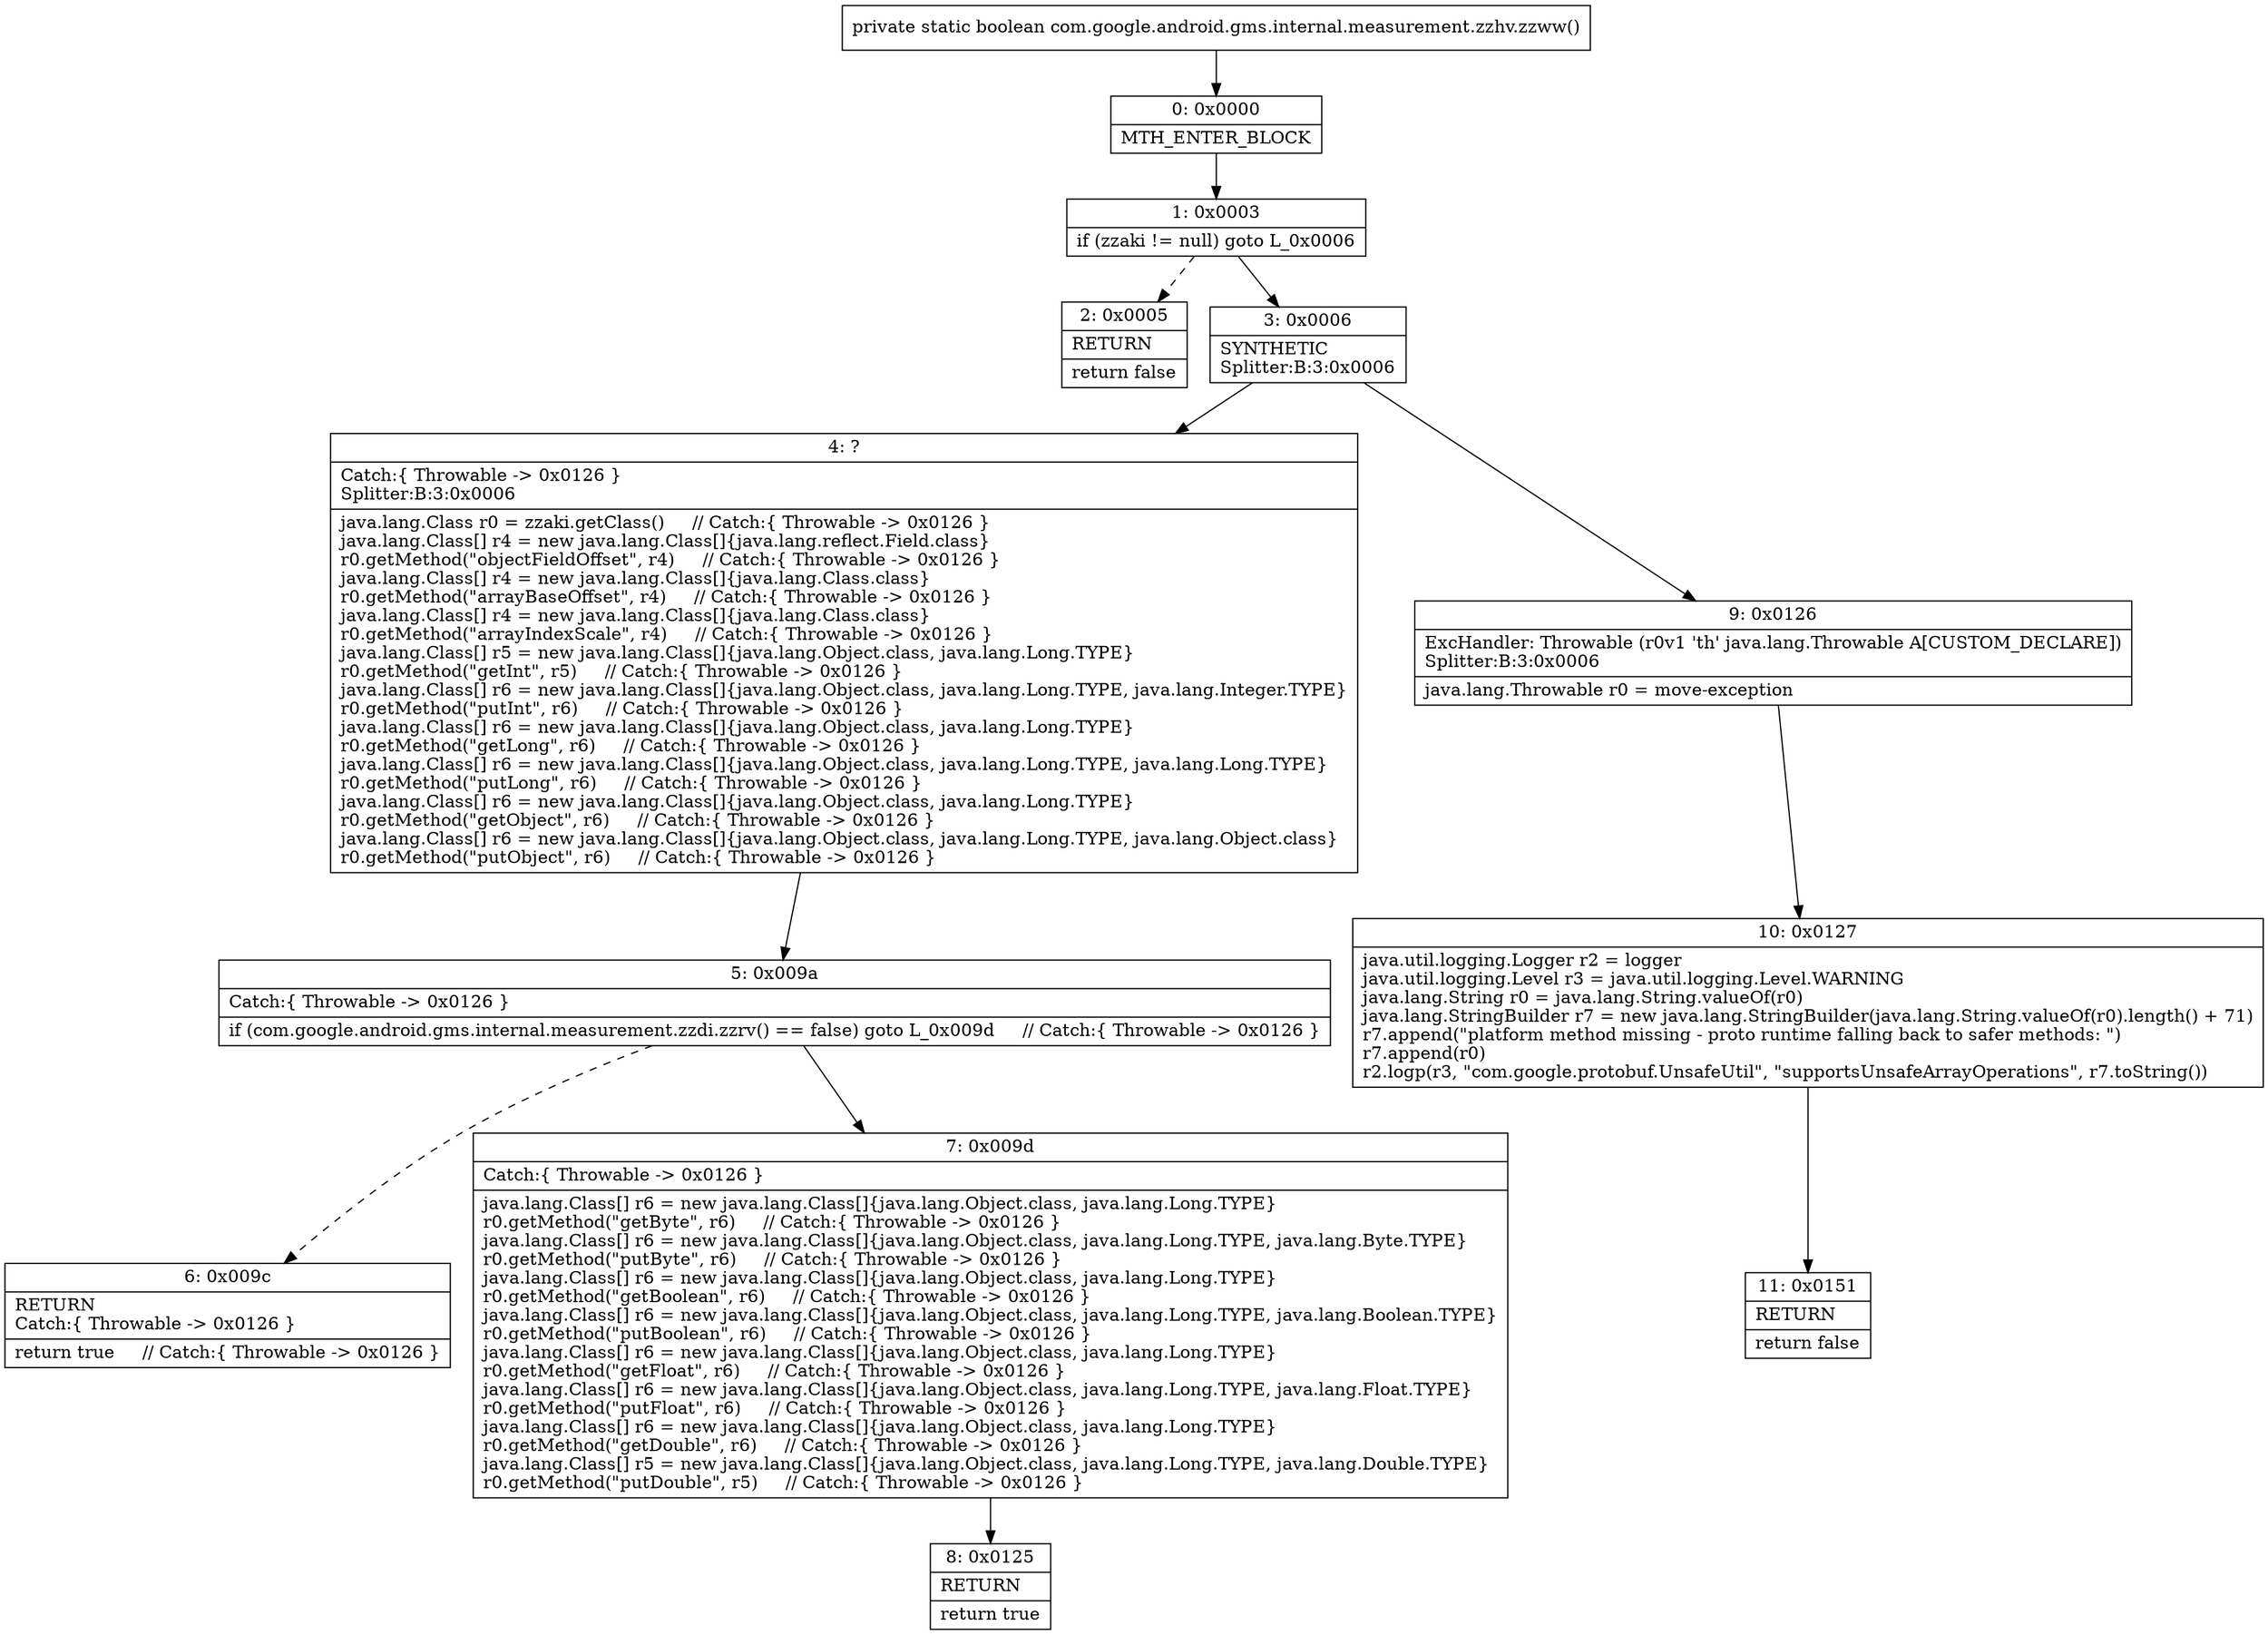 digraph "CFG forcom.google.android.gms.internal.measurement.zzhv.zzww()Z" {
Node_0 [shape=record,label="{0\:\ 0x0000|MTH_ENTER_BLOCK\l}"];
Node_1 [shape=record,label="{1\:\ 0x0003|if (zzaki != null) goto L_0x0006\l}"];
Node_2 [shape=record,label="{2\:\ 0x0005|RETURN\l|return false\l}"];
Node_3 [shape=record,label="{3\:\ 0x0006|SYNTHETIC\lSplitter:B:3:0x0006\l}"];
Node_4 [shape=record,label="{4\:\ ?|Catch:\{ Throwable \-\> 0x0126 \}\lSplitter:B:3:0x0006\l|java.lang.Class r0 = zzaki.getClass()     \/\/ Catch:\{ Throwable \-\> 0x0126 \}\ljava.lang.Class[] r4 = new java.lang.Class[]\{java.lang.reflect.Field.class\}\lr0.getMethod(\"objectFieldOffset\", r4)     \/\/ Catch:\{ Throwable \-\> 0x0126 \}\ljava.lang.Class[] r4 = new java.lang.Class[]\{java.lang.Class.class\}\lr0.getMethod(\"arrayBaseOffset\", r4)     \/\/ Catch:\{ Throwable \-\> 0x0126 \}\ljava.lang.Class[] r4 = new java.lang.Class[]\{java.lang.Class.class\}\lr0.getMethod(\"arrayIndexScale\", r4)     \/\/ Catch:\{ Throwable \-\> 0x0126 \}\ljava.lang.Class[] r5 = new java.lang.Class[]\{java.lang.Object.class, java.lang.Long.TYPE\}\lr0.getMethod(\"getInt\", r5)     \/\/ Catch:\{ Throwable \-\> 0x0126 \}\ljava.lang.Class[] r6 = new java.lang.Class[]\{java.lang.Object.class, java.lang.Long.TYPE, java.lang.Integer.TYPE\}\lr0.getMethod(\"putInt\", r6)     \/\/ Catch:\{ Throwable \-\> 0x0126 \}\ljava.lang.Class[] r6 = new java.lang.Class[]\{java.lang.Object.class, java.lang.Long.TYPE\}\lr0.getMethod(\"getLong\", r6)     \/\/ Catch:\{ Throwable \-\> 0x0126 \}\ljava.lang.Class[] r6 = new java.lang.Class[]\{java.lang.Object.class, java.lang.Long.TYPE, java.lang.Long.TYPE\}\lr0.getMethod(\"putLong\", r6)     \/\/ Catch:\{ Throwable \-\> 0x0126 \}\ljava.lang.Class[] r6 = new java.lang.Class[]\{java.lang.Object.class, java.lang.Long.TYPE\}\lr0.getMethod(\"getObject\", r6)     \/\/ Catch:\{ Throwable \-\> 0x0126 \}\ljava.lang.Class[] r6 = new java.lang.Class[]\{java.lang.Object.class, java.lang.Long.TYPE, java.lang.Object.class\}\lr0.getMethod(\"putObject\", r6)     \/\/ Catch:\{ Throwable \-\> 0x0126 \}\l}"];
Node_5 [shape=record,label="{5\:\ 0x009a|Catch:\{ Throwable \-\> 0x0126 \}\l|if (com.google.android.gms.internal.measurement.zzdi.zzrv() == false) goto L_0x009d     \/\/ Catch:\{ Throwable \-\> 0x0126 \}\l}"];
Node_6 [shape=record,label="{6\:\ 0x009c|RETURN\lCatch:\{ Throwable \-\> 0x0126 \}\l|return true     \/\/ Catch:\{ Throwable \-\> 0x0126 \}\l}"];
Node_7 [shape=record,label="{7\:\ 0x009d|Catch:\{ Throwable \-\> 0x0126 \}\l|java.lang.Class[] r6 = new java.lang.Class[]\{java.lang.Object.class, java.lang.Long.TYPE\}\lr0.getMethod(\"getByte\", r6)     \/\/ Catch:\{ Throwable \-\> 0x0126 \}\ljava.lang.Class[] r6 = new java.lang.Class[]\{java.lang.Object.class, java.lang.Long.TYPE, java.lang.Byte.TYPE\}\lr0.getMethod(\"putByte\", r6)     \/\/ Catch:\{ Throwable \-\> 0x0126 \}\ljava.lang.Class[] r6 = new java.lang.Class[]\{java.lang.Object.class, java.lang.Long.TYPE\}\lr0.getMethod(\"getBoolean\", r6)     \/\/ Catch:\{ Throwable \-\> 0x0126 \}\ljava.lang.Class[] r6 = new java.lang.Class[]\{java.lang.Object.class, java.lang.Long.TYPE, java.lang.Boolean.TYPE\}\lr0.getMethod(\"putBoolean\", r6)     \/\/ Catch:\{ Throwable \-\> 0x0126 \}\ljava.lang.Class[] r6 = new java.lang.Class[]\{java.lang.Object.class, java.lang.Long.TYPE\}\lr0.getMethod(\"getFloat\", r6)     \/\/ Catch:\{ Throwable \-\> 0x0126 \}\ljava.lang.Class[] r6 = new java.lang.Class[]\{java.lang.Object.class, java.lang.Long.TYPE, java.lang.Float.TYPE\}\lr0.getMethod(\"putFloat\", r6)     \/\/ Catch:\{ Throwable \-\> 0x0126 \}\ljava.lang.Class[] r6 = new java.lang.Class[]\{java.lang.Object.class, java.lang.Long.TYPE\}\lr0.getMethod(\"getDouble\", r6)     \/\/ Catch:\{ Throwable \-\> 0x0126 \}\ljava.lang.Class[] r5 = new java.lang.Class[]\{java.lang.Object.class, java.lang.Long.TYPE, java.lang.Double.TYPE\}\lr0.getMethod(\"putDouble\", r5)     \/\/ Catch:\{ Throwable \-\> 0x0126 \}\l}"];
Node_8 [shape=record,label="{8\:\ 0x0125|RETURN\l|return true\l}"];
Node_9 [shape=record,label="{9\:\ 0x0126|ExcHandler: Throwable (r0v1 'th' java.lang.Throwable A[CUSTOM_DECLARE])\lSplitter:B:3:0x0006\l|java.lang.Throwable r0 = move\-exception\l}"];
Node_10 [shape=record,label="{10\:\ 0x0127|java.util.logging.Logger r2 = logger\ljava.util.logging.Level r3 = java.util.logging.Level.WARNING\ljava.lang.String r0 = java.lang.String.valueOf(r0)\ljava.lang.StringBuilder r7 = new java.lang.StringBuilder(java.lang.String.valueOf(r0).length() + 71)\lr7.append(\"platform method missing \- proto runtime falling back to safer methods: \")\lr7.append(r0)\lr2.logp(r3, \"com.google.protobuf.UnsafeUtil\", \"supportsUnsafeArrayOperations\", r7.toString())\l}"];
Node_11 [shape=record,label="{11\:\ 0x0151|RETURN\l|return false\l}"];
MethodNode[shape=record,label="{private static boolean com.google.android.gms.internal.measurement.zzhv.zzww() }"];
MethodNode -> Node_0;
Node_0 -> Node_1;
Node_1 -> Node_2[style=dashed];
Node_1 -> Node_3;
Node_3 -> Node_4;
Node_3 -> Node_9;
Node_4 -> Node_5;
Node_5 -> Node_6[style=dashed];
Node_5 -> Node_7;
Node_7 -> Node_8;
Node_9 -> Node_10;
Node_10 -> Node_11;
}

